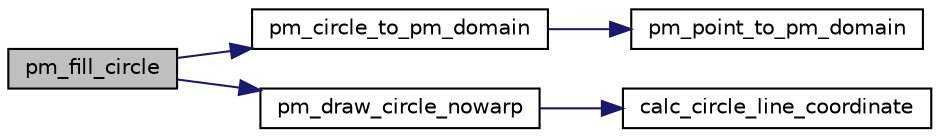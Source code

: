 digraph "pm_fill_circle"
{
 // INTERACTIVE_SVG=YES
 // LATEX_PDF_SIZE
  bgcolor="transparent";
  edge [fontname="Helvetica",fontsize="10",labelfontname="Helvetica",labelfontsize="10"];
  node [fontname="Helvetica",fontsize="10",shape=record];
  rankdir="LR";
  Node1 [label="pm_fill_circle",height=0.2,width=0.4,color="black", fillcolor="grey75", style="filled", fontcolor="black",tooltip=" "];
  Node1 -> Node2 [color="midnightblue",fontsize="10",style="solid",fontname="Helvetica"];
  Node2 [label="pm_circle_to_pm_domain",height=0.2,width=0.4,color="black",URL="$db/dab/lib__pm_8c.html#a8592e169498e52ddc88b271679f83e00",tooltip=" "];
  Node2 -> Node3 [color="midnightblue",fontsize="10",style="solid",fontname="Helvetica"];
  Node3 [label="pm_point_to_pm_domain",height=0.2,width=0.4,color="black",URL="$d8/d26/group__PM__FUNCTION__GROUP.html#ga8c2d760cefc6fd131cdf7c83fd3323c2",tooltip=" "];
  Node1 -> Node4 [color="midnightblue",fontsize="10",style="solid",fontname="Helvetica"];
  Node4 [label="pm_draw_circle_nowarp",height=0.2,width=0.4,color="black",URL="$db/dab/lib__pm_8c.html#a1874ddc727ba89923f85317e4adb5567",tooltip=" "];
  Node4 -> Node5 [color="midnightblue",fontsize="10",style="solid",fontname="Helvetica"];
  Node5 [label="calc_circle_line_coordinate",height=0.2,width=0.4,color="black",URL="$db/dab/lib__pm_8c.html#aa80341aed02f863c83ab27dc058fb78e",tooltip=" "];
}
